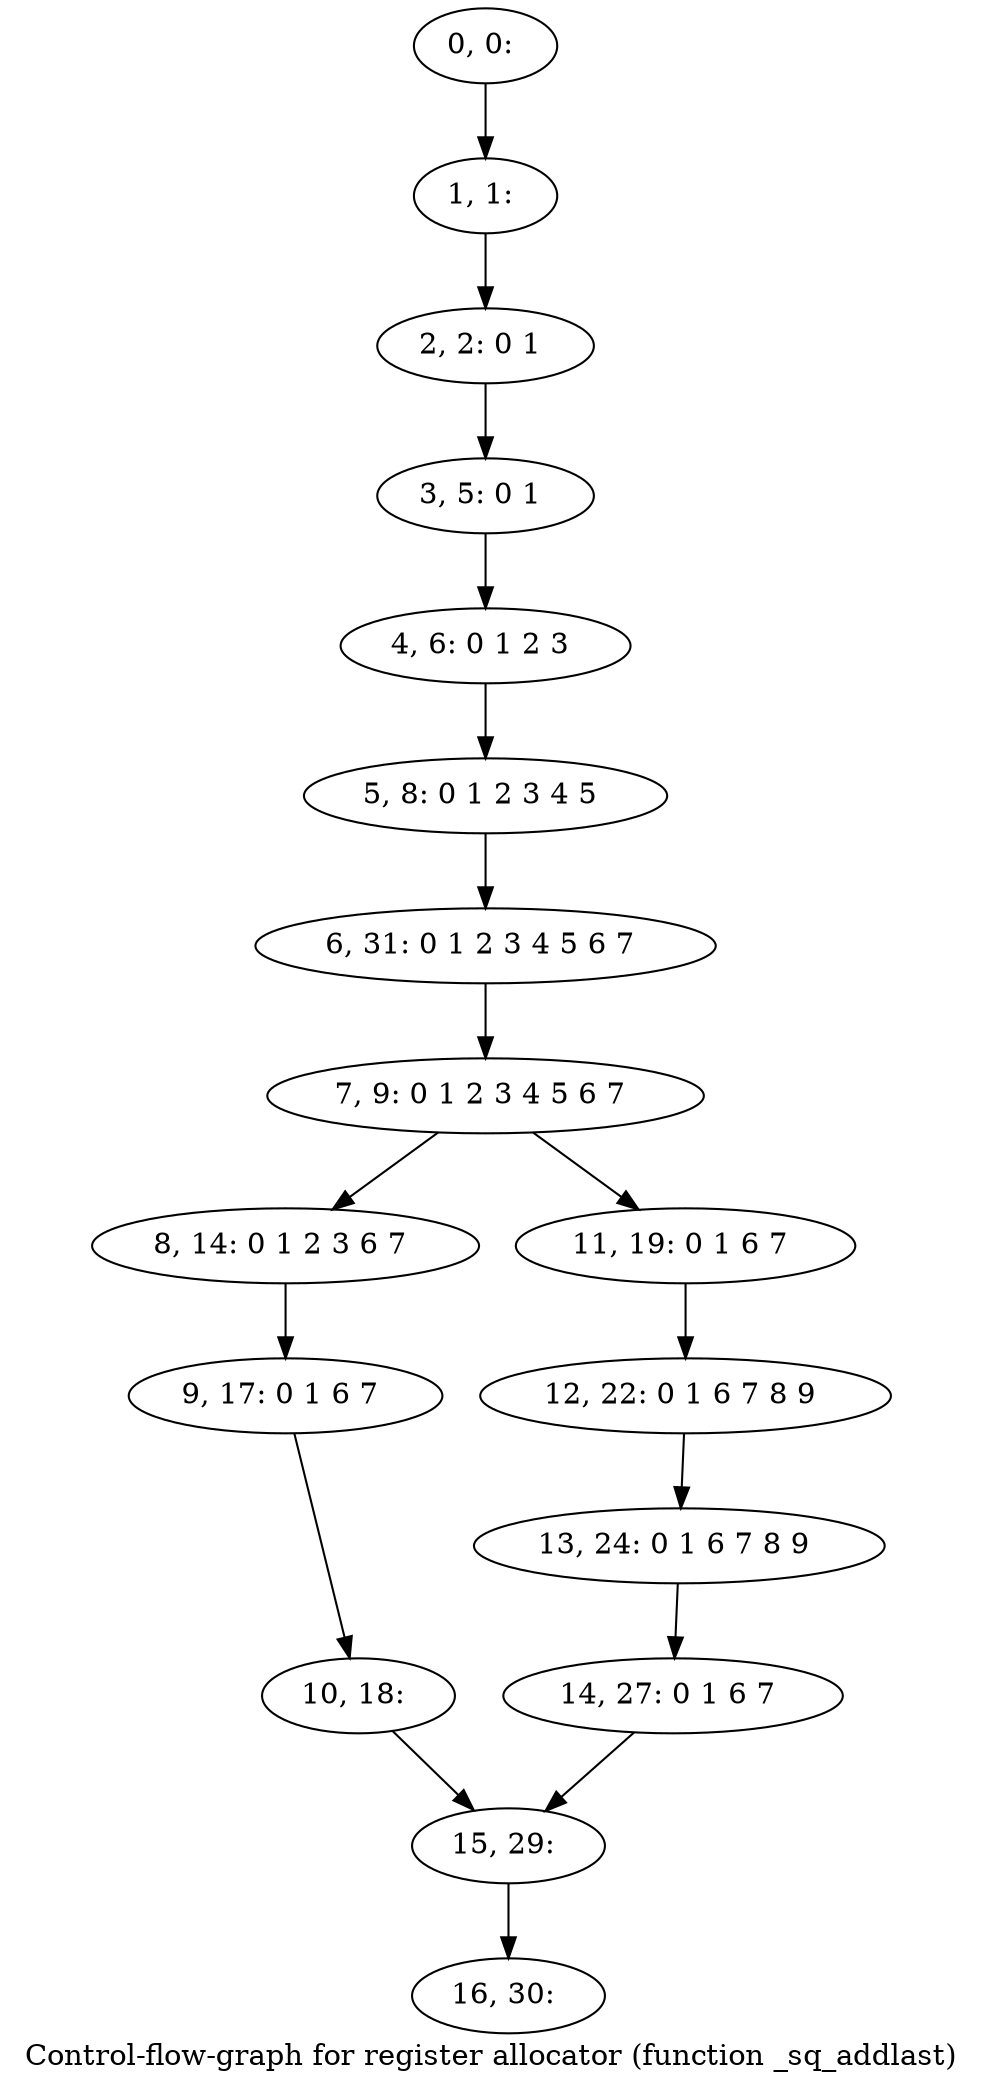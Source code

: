 digraph G {
graph [label="Control-flow-graph for register allocator (function _sq_addlast)"]
0[label="0, 0: "];
1[label="1, 1: "];
2[label="2, 2: 0 1 "];
3[label="3, 5: 0 1 "];
4[label="4, 6: 0 1 2 3 "];
5[label="5, 8: 0 1 2 3 4 5 "];
6[label="6, 31: 0 1 2 3 4 5 6 7 "];
7[label="7, 9: 0 1 2 3 4 5 6 7 "];
8[label="8, 14: 0 1 2 3 6 7 "];
9[label="9, 17: 0 1 6 7 "];
10[label="10, 18: "];
11[label="11, 19: 0 1 6 7 "];
12[label="12, 22: 0 1 6 7 8 9 "];
13[label="13, 24: 0 1 6 7 8 9 "];
14[label="14, 27: 0 1 6 7 "];
15[label="15, 29: "];
16[label="16, 30: "];
0->1 ;
1->2 ;
2->3 ;
3->4 ;
4->5 ;
5->6 ;
6->7 ;
7->8 ;
7->11 ;
8->9 ;
9->10 ;
10->15 ;
11->12 ;
12->13 ;
13->14 ;
14->15 ;
15->16 ;
}
